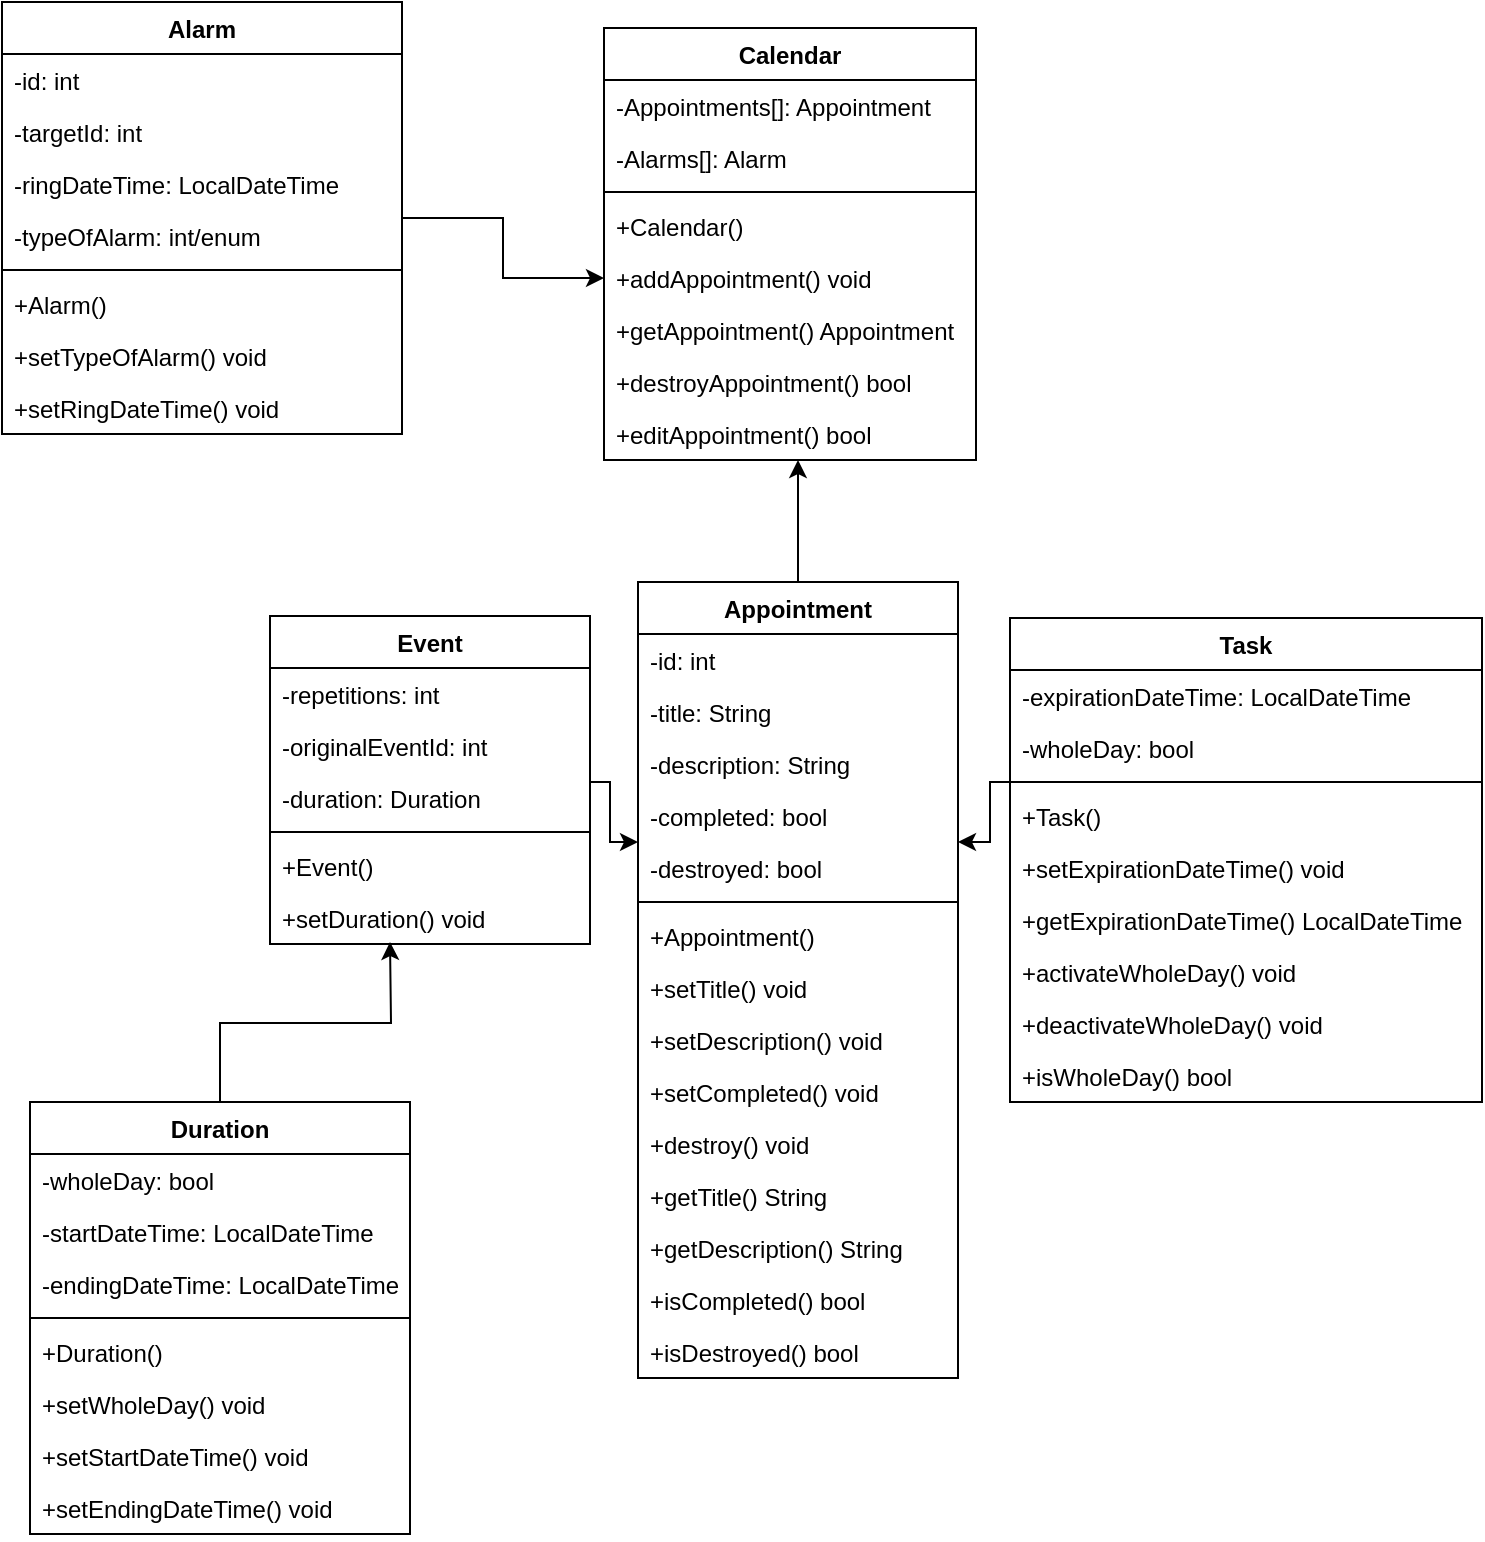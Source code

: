 <mxfile version="20.3.0" type="device"><diagram name="Página-1" id="B7GhUHJkOe92NP1iBFbK"><mxGraphModel dx="462" dy="905" grid="1" gridSize="10" guides="1" tooltips="1" connect="1" arrows="1" fold="1" page="1" pageScale="1" pageWidth="827" pageHeight="1169" math="0" shadow="0"><root><mxCell id="0"/><mxCell id="1" parent="0"/><mxCell id="6yVP0xscNu6BQEY-c9Ur-9" value="Calendar" style="swimlane;fontStyle=1;align=center;verticalAlign=top;childLayout=stackLayout;horizontal=1;startSize=26;horizontalStack=0;resizeParent=1;resizeParentMax=0;resizeLast=0;collapsible=1;marginBottom=0;" parent="1" vertex="1"><mxGeometry x="311" y="23" width="186" height="216" as="geometry"/></mxCell><mxCell id="6yVP0xscNu6BQEY-c9Ur-14" value="-Appointments[]: Appointment" style="text;strokeColor=none;fillColor=none;align=left;verticalAlign=top;spacingLeft=4;spacingRight=4;overflow=hidden;rotatable=0;points=[[0,0.5],[1,0.5]];portConstraint=eastwest;" parent="6yVP0xscNu6BQEY-c9Ur-9" vertex="1"><mxGeometry y="26" width="186" height="26" as="geometry"/></mxCell><mxCell id="pq_9ftzxwfjxtikR4yIr-13" value="-Alarms[]: Alarm" style="text;strokeColor=none;fillColor=none;align=left;verticalAlign=top;spacingLeft=4;spacingRight=4;overflow=hidden;rotatable=0;points=[[0,0.5],[1,0.5]];portConstraint=eastwest;" parent="6yVP0xscNu6BQEY-c9Ur-9" vertex="1"><mxGeometry y="52" width="186" height="26" as="geometry"/></mxCell><mxCell id="6yVP0xscNu6BQEY-c9Ur-11" value="" style="line;strokeWidth=1;fillColor=none;align=left;verticalAlign=middle;spacingTop=-1;spacingLeft=3;spacingRight=3;rotatable=0;labelPosition=right;points=[];portConstraint=eastwest;strokeColor=inherit;" parent="6yVP0xscNu6BQEY-c9Ur-9" vertex="1"><mxGeometry y="78" width="186" height="8" as="geometry"/></mxCell><mxCell id="6yVP0xscNu6BQEY-c9Ur-13" value="+Calendar()" style="text;strokeColor=none;fillColor=none;align=left;verticalAlign=top;spacingLeft=4;spacingRight=4;overflow=hidden;rotatable=0;points=[[0,0.5],[1,0.5]];portConstraint=eastwest;" parent="6yVP0xscNu6BQEY-c9Ur-9" vertex="1"><mxGeometry y="86" width="186" height="26" as="geometry"/></mxCell><mxCell id="6yVP0xscNu6BQEY-c9Ur-15" value="+addAppointment() void" style="text;strokeColor=none;fillColor=none;align=left;verticalAlign=top;spacingLeft=4;spacingRight=4;overflow=hidden;rotatable=0;points=[[0,0.5],[1,0.5]];portConstraint=eastwest;" parent="6yVP0xscNu6BQEY-c9Ur-9" vertex="1"><mxGeometry y="112" width="186" height="26" as="geometry"/></mxCell><mxCell id="6yVP0xscNu6BQEY-c9Ur-145" value="+getAppointment() Appointment" style="text;strokeColor=none;fillColor=none;align=left;verticalAlign=top;spacingLeft=4;spacingRight=4;overflow=hidden;rotatable=0;points=[[0,0.5],[1,0.5]];portConstraint=eastwest;" parent="6yVP0xscNu6BQEY-c9Ur-9" vertex="1"><mxGeometry y="138" width="186" height="26" as="geometry"/></mxCell><mxCell id="6yVP0xscNu6BQEY-c9Ur-19" value="+destroyAppointment() bool" style="text;strokeColor=none;fillColor=none;align=left;verticalAlign=top;spacingLeft=4;spacingRight=4;overflow=hidden;rotatable=0;points=[[0,0.5],[1,0.5]];portConstraint=eastwest;" parent="6yVP0xscNu6BQEY-c9Ur-9" vertex="1"><mxGeometry y="164" width="186" height="26" as="geometry"/></mxCell><mxCell id="6yVP0xscNu6BQEY-c9Ur-16" value="+editAppointment() bool" style="text;strokeColor=none;fillColor=none;align=left;verticalAlign=top;spacingLeft=4;spacingRight=4;overflow=hidden;rotatable=0;points=[[0,0.5],[1,0.5]];portConstraint=eastwest;" parent="6yVP0xscNu6BQEY-c9Ur-9" vertex="1"><mxGeometry y="190" width="186" height="26" as="geometry"/></mxCell><mxCell id="pq_9ftzxwfjxtikR4yIr-11" value="" style="edgeStyle=orthogonalEdgeStyle;rounded=0;orthogonalLoop=1;jettySize=auto;html=1;" parent="1" source="6yVP0xscNu6BQEY-c9Ur-20" target="pq_9ftzxwfjxtikR4yIr-10" edge="1"><mxGeometry relative="1" as="geometry"><Array as="points"><mxPoint x="314" y="400"/><mxPoint x="314" y="430"/></Array></mxGeometry></mxCell><mxCell id="6yVP0xscNu6BQEY-c9Ur-20" value="Event" style="swimlane;fontStyle=1;align=center;verticalAlign=top;childLayout=stackLayout;horizontal=1;startSize=26;horizontalStack=0;resizeParent=1;resizeParentMax=0;resizeLast=0;collapsible=1;marginBottom=0;" parent="1" vertex="1"><mxGeometry x="144" y="317" width="160" height="164" as="geometry"/></mxCell><mxCell id="pq_9ftzxwfjxtikR4yIr-17" value="-repetitions: int" style="text;strokeColor=none;fillColor=none;align=left;verticalAlign=top;spacingLeft=4;spacingRight=4;overflow=hidden;rotatable=0;points=[[0,0.5],[1,0.5]];portConstraint=eastwest;" parent="6yVP0xscNu6BQEY-c9Ur-20" vertex="1"><mxGeometry y="26" width="160" height="26" as="geometry"/></mxCell><mxCell id="pq_9ftzxwfjxtikR4yIr-18" value="-originalEventId: int" style="text;strokeColor=none;fillColor=none;align=left;verticalAlign=top;spacingLeft=4;spacingRight=4;overflow=hidden;rotatable=0;points=[[0,0.5],[1,0.5]];portConstraint=eastwest;" parent="6yVP0xscNu6BQEY-c9Ur-20" vertex="1"><mxGeometry y="52" width="160" height="26" as="geometry"/></mxCell><mxCell id="6yVP0xscNu6BQEY-c9Ur-57" value="-duration: Duration" style="text;strokeColor=none;fillColor=none;align=left;verticalAlign=top;spacingLeft=4;spacingRight=4;overflow=hidden;rotatable=0;points=[[0,0.5],[1,0.5]];portConstraint=eastwest;" parent="6yVP0xscNu6BQEY-c9Ur-20" vertex="1"><mxGeometry y="78" width="160" height="26" as="geometry"/></mxCell><mxCell id="6yVP0xscNu6BQEY-c9Ur-23" value="" style="line;strokeWidth=1;fillColor=none;align=left;verticalAlign=middle;spacingTop=-1;spacingLeft=3;spacingRight=3;rotatable=0;labelPosition=right;points=[];portConstraint=eastwest;strokeColor=inherit;" parent="6yVP0xscNu6BQEY-c9Ur-20" vertex="1"><mxGeometry y="104" width="160" height="8" as="geometry"/></mxCell><mxCell id="6yVP0xscNu6BQEY-c9Ur-24" value="+Event()" style="text;strokeColor=none;fillColor=none;align=left;verticalAlign=top;spacingLeft=4;spacingRight=4;overflow=hidden;rotatable=0;points=[[0,0.5],[1,0.5]];portConstraint=eastwest;" parent="6yVP0xscNu6BQEY-c9Ur-20" vertex="1"><mxGeometry y="112" width="160" height="26" as="geometry"/></mxCell><mxCell id="6yVP0xscNu6BQEY-c9Ur-27" value="+setDuration() void" style="text;strokeColor=none;fillColor=none;align=left;verticalAlign=top;spacingLeft=4;spacingRight=4;overflow=hidden;rotatable=0;points=[[0,0.5],[1,0.5]];portConstraint=eastwest;" parent="6yVP0xscNu6BQEY-c9Ur-20" vertex="1"><mxGeometry y="138" width="160" height="26" as="geometry"/></mxCell><mxCell id="pq_9ftzxwfjxtikR4yIr-12" value="" style="edgeStyle=orthogonalEdgeStyle;rounded=0;orthogonalLoop=1;jettySize=auto;html=1;" parent="1" source="6yVP0xscNu6BQEY-c9Ur-45" target="pq_9ftzxwfjxtikR4yIr-9" edge="1"><mxGeometry relative="1" as="geometry"><Array as="points"><mxPoint x="504" y="400"/><mxPoint x="504" y="430"/></Array></mxGeometry></mxCell><mxCell id="6yVP0xscNu6BQEY-c9Ur-45" value="Task" style="swimlane;fontStyle=1;align=center;verticalAlign=top;childLayout=stackLayout;horizontal=1;startSize=26;horizontalStack=0;resizeParent=1;resizeParentMax=0;resizeLast=0;collapsible=1;marginBottom=0;" parent="1" vertex="1"><mxGeometry x="514" y="318" width="236" height="242" as="geometry"/></mxCell><mxCell id="6yVP0xscNu6BQEY-c9Ur-66" value="-expirationDateTime: LocalDateTime" style="text;strokeColor=none;fillColor=none;align=left;verticalAlign=top;spacingLeft=4;spacingRight=4;overflow=hidden;rotatable=0;points=[[0,0.5],[1,0.5]];portConstraint=eastwest;" parent="6yVP0xscNu6BQEY-c9Ur-45" vertex="1"><mxGeometry y="26" width="236" height="26" as="geometry"/></mxCell><mxCell id="FYZNzK51AA9h08ZpImk9-5" value="-wholeDay: bool" style="text;strokeColor=none;fillColor=none;align=left;verticalAlign=top;spacingLeft=4;spacingRight=4;overflow=hidden;rotatable=0;points=[[0,0.5],[1,0.5]];portConstraint=eastwest;" vertex="1" parent="6yVP0xscNu6BQEY-c9Ur-45"><mxGeometry y="52" width="236" height="26" as="geometry"/></mxCell><mxCell id="6yVP0xscNu6BQEY-c9Ur-48" value="" style="line;strokeWidth=1;fillColor=none;align=left;verticalAlign=middle;spacingTop=-1;spacingLeft=3;spacingRight=3;rotatable=0;labelPosition=right;points=[];portConstraint=eastwest;strokeColor=inherit;" parent="6yVP0xscNu6BQEY-c9Ur-45" vertex="1"><mxGeometry y="78" width="236" height="8" as="geometry"/></mxCell><mxCell id="6yVP0xscNu6BQEY-c9Ur-49" value="+Task()" style="text;strokeColor=none;fillColor=none;align=left;verticalAlign=top;spacingLeft=4;spacingRight=4;overflow=hidden;rotatable=0;points=[[0,0.5],[1,0.5]];portConstraint=eastwest;" parent="6yVP0xscNu6BQEY-c9Ur-45" vertex="1"><mxGeometry y="86" width="236" height="26" as="geometry"/></mxCell><mxCell id="6yVP0xscNu6BQEY-c9Ur-126" value="+setExpirationDateTime() void" style="text;strokeColor=none;fillColor=none;align=left;verticalAlign=top;spacingLeft=4;spacingRight=4;overflow=hidden;rotatable=0;points=[[0,0.5],[1,0.5]];portConstraint=eastwest;" parent="6yVP0xscNu6BQEY-c9Ur-45" vertex="1"><mxGeometry y="112" width="236" height="26" as="geometry"/></mxCell><mxCell id="OCeLNcQzXR1N7st4v14w-1" value="+getExpirationDateTime() LocalDateTime" style="text;strokeColor=none;fillColor=none;align=left;verticalAlign=top;spacingLeft=4;spacingRight=4;overflow=hidden;rotatable=0;points=[[0,0.5],[1,0.5]];portConstraint=eastwest;" parent="6yVP0xscNu6BQEY-c9Ur-45" vertex="1"><mxGeometry y="138" width="236" height="26" as="geometry"/></mxCell><mxCell id="OCeLNcQzXR1N7st4v14w-2" value="+activateWholeDay() void" style="text;strokeColor=none;fillColor=none;align=left;verticalAlign=top;spacingLeft=4;spacingRight=4;overflow=hidden;rotatable=0;points=[[0,0.5],[1,0.5]];portConstraint=eastwest;" parent="6yVP0xscNu6BQEY-c9Ur-45" vertex="1"><mxGeometry y="164" width="236" height="26" as="geometry"/></mxCell><mxCell id="OCeLNcQzXR1N7st4v14w-3" value="+deactivateWholeDay() void" style="text;strokeColor=none;fillColor=none;align=left;verticalAlign=top;spacingLeft=4;spacingRight=4;overflow=hidden;rotatable=0;points=[[0,0.5],[1,0.5]];portConstraint=eastwest;" parent="6yVP0xscNu6BQEY-c9Ur-45" vertex="1"><mxGeometry y="190" width="236" height="26" as="geometry"/></mxCell><mxCell id="6yVP0xscNu6BQEY-c9Ur-70" value="+isWholeDay() bool" style="text;strokeColor=none;fillColor=none;align=left;verticalAlign=top;spacingLeft=4;spacingRight=4;overflow=hidden;rotatable=0;points=[[0,0.5],[1,0.5]];portConstraint=eastwest;" parent="6yVP0xscNu6BQEY-c9Ur-45" vertex="1"><mxGeometry y="216" width="236" height="26" as="geometry"/></mxCell><mxCell id="csybnIF6_wFdnDBGwbe4-1" value="" style="edgeStyle=orthogonalEdgeStyle;rounded=0;orthogonalLoop=1;jettySize=auto;html=1;" parent="1" source="6yVP0xscNu6BQEY-c9Ur-73" target="6yVP0xscNu6BQEY-c9Ur-16" edge="1"><mxGeometry relative="1" as="geometry"><Array as="points"><mxPoint x="408" y="260"/><mxPoint x="408" y="260"/></Array></mxGeometry></mxCell><mxCell id="6yVP0xscNu6BQEY-c9Ur-73" value="Appointment" style="swimlane;fontStyle=1;align=center;verticalAlign=top;childLayout=stackLayout;horizontal=1;startSize=26;horizontalStack=0;resizeParent=1;resizeParentMax=0;resizeLast=0;collapsible=1;marginBottom=0;" parent="1" vertex="1"><mxGeometry x="328" y="300" width="160" height="398" as="geometry"/></mxCell><mxCell id="6yVP0xscNu6BQEY-c9Ur-74" value="-id: int" style="text;strokeColor=none;fillColor=none;align=left;verticalAlign=top;spacingLeft=4;spacingRight=4;overflow=hidden;rotatable=0;points=[[0,0.5],[1,0.5]];portConstraint=eastwest;" parent="6yVP0xscNu6BQEY-c9Ur-73" vertex="1"><mxGeometry y="26" width="160" height="26" as="geometry"/></mxCell><mxCell id="6yVP0xscNu6BQEY-c9Ur-75" value="-title: String" style="text;strokeColor=none;fillColor=none;align=left;verticalAlign=top;spacingLeft=4;spacingRight=4;overflow=hidden;rotatable=0;points=[[0,0.5],[1,0.5]];portConstraint=eastwest;" parent="6yVP0xscNu6BQEY-c9Ur-73" vertex="1"><mxGeometry y="52" width="160" height="26" as="geometry"/></mxCell><mxCell id="6yVP0xscNu6BQEY-c9Ur-76" value="-description: String" style="text;strokeColor=none;fillColor=none;align=left;verticalAlign=top;spacingLeft=4;spacingRight=4;overflow=hidden;rotatable=0;points=[[0,0.5],[1,0.5]];portConstraint=eastwest;" parent="6yVP0xscNu6BQEY-c9Ur-73" vertex="1"><mxGeometry y="78" width="160" height="26" as="geometry"/></mxCell><mxCell id="pq_9ftzxwfjxtikR4yIr-10" value="-completed: bool" style="text;strokeColor=none;fillColor=none;align=left;verticalAlign=top;spacingLeft=4;spacingRight=4;overflow=hidden;rotatable=0;points=[[0,0.5],[1,0.5]];portConstraint=eastwest;" parent="6yVP0xscNu6BQEY-c9Ur-73" vertex="1"><mxGeometry y="104" width="160" height="26" as="geometry"/></mxCell><mxCell id="pq_9ftzxwfjxtikR4yIr-9" value="-destroyed: bool" style="text;strokeColor=none;fillColor=none;align=left;verticalAlign=top;spacingLeft=4;spacingRight=4;overflow=hidden;rotatable=0;points=[[0,0.5],[1,0.5]];portConstraint=eastwest;" parent="6yVP0xscNu6BQEY-c9Ur-73" vertex="1"><mxGeometry y="130" width="160" height="26" as="geometry"/></mxCell><mxCell id="6yVP0xscNu6BQEY-c9Ur-79" value="" style="line;strokeWidth=1;fillColor=none;align=left;verticalAlign=middle;spacingTop=-1;spacingLeft=3;spacingRight=3;rotatable=0;labelPosition=right;points=[];portConstraint=eastwest;strokeColor=inherit;" parent="6yVP0xscNu6BQEY-c9Ur-73" vertex="1"><mxGeometry y="156" width="160" height="8" as="geometry"/></mxCell><mxCell id="6yVP0xscNu6BQEY-c9Ur-80" value="+Appointment()" style="text;strokeColor=none;fillColor=none;align=left;verticalAlign=top;spacingLeft=4;spacingRight=4;overflow=hidden;rotatable=0;points=[[0,0.5],[1,0.5]];portConstraint=eastwest;" parent="6yVP0xscNu6BQEY-c9Ur-73" vertex="1"><mxGeometry y="164" width="160" height="26" as="geometry"/></mxCell><mxCell id="6yVP0xscNu6BQEY-c9Ur-81" value="+setTitle() void" style="text;strokeColor=none;fillColor=none;align=left;verticalAlign=top;spacingLeft=4;spacingRight=4;overflow=hidden;rotatable=0;points=[[0,0.5],[1,0.5]];portConstraint=eastwest;" parent="6yVP0xscNu6BQEY-c9Ur-73" vertex="1"><mxGeometry y="190" width="160" height="26" as="geometry"/></mxCell><mxCell id="6yVP0xscNu6BQEY-c9Ur-82" value="+setDescription() void" style="text;strokeColor=none;fillColor=none;align=left;verticalAlign=top;spacingLeft=4;spacingRight=4;overflow=hidden;rotatable=0;points=[[0,0.5],[1,0.5]];portConstraint=eastwest;" parent="6yVP0xscNu6BQEY-c9Ur-73" vertex="1"><mxGeometry y="216" width="160" height="26" as="geometry"/></mxCell><mxCell id="pq_9ftzxwfjxtikR4yIr-15" value="+setCompleted() void" style="text;strokeColor=none;fillColor=none;align=left;verticalAlign=top;spacingLeft=4;spacingRight=4;overflow=hidden;rotatable=0;points=[[0,0.5],[1,0.5]];portConstraint=eastwest;" parent="6yVP0xscNu6BQEY-c9Ur-73" vertex="1"><mxGeometry y="242" width="160" height="26" as="geometry"/></mxCell><mxCell id="pq_9ftzxwfjxtikR4yIr-16" value="+destroy() void" style="text;strokeColor=none;fillColor=none;align=left;verticalAlign=top;spacingLeft=4;spacingRight=4;overflow=hidden;rotatable=0;points=[[0,0.5],[1,0.5]];portConstraint=eastwest;" parent="6yVP0xscNu6BQEY-c9Ur-73" vertex="1"><mxGeometry y="268" width="160" height="26" as="geometry"/></mxCell><mxCell id="FYZNzK51AA9h08ZpImk9-1" value="+getTitle() String" style="text;strokeColor=none;fillColor=none;align=left;verticalAlign=top;spacingLeft=4;spacingRight=4;overflow=hidden;rotatable=0;points=[[0,0.5],[1,0.5]];portConstraint=eastwest;" vertex="1" parent="6yVP0xscNu6BQEY-c9Ur-73"><mxGeometry y="294" width="160" height="26" as="geometry"/></mxCell><mxCell id="FYZNzK51AA9h08ZpImk9-2" value="+getDescription() String" style="text;strokeColor=none;fillColor=none;align=left;verticalAlign=top;spacingLeft=4;spacingRight=4;overflow=hidden;rotatable=0;points=[[0,0.5],[1,0.5]];portConstraint=eastwest;" vertex="1" parent="6yVP0xscNu6BQEY-c9Ur-73"><mxGeometry y="320" width="160" height="26" as="geometry"/></mxCell><mxCell id="FYZNzK51AA9h08ZpImk9-3" value="+isCompleted() bool" style="text;strokeColor=none;fillColor=none;align=left;verticalAlign=top;spacingLeft=4;spacingRight=4;overflow=hidden;rotatable=0;points=[[0,0.5],[1,0.5]];portConstraint=eastwest;" vertex="1" parent="6yVP0xscNu6BQEY-c9Ur-73"><mxGeometry y="346" width="160" height="26" as="geometry"/></mxCell><mxCell id="FYZNzK51AA9h08ZpImk9-4" value="+isDestroyed() bool" style="text;strokeColor=none;fillColor=none;align=left;verticalAlign=top;spacingLeft=4;spacingRight=4;overflow=hidden;rotatable=0;points=[[0,0.5],[1,0.5]];portConstraint=eastwest;" vertex="1" parent="6yVP0xscNu6BQEY-c9Ur-73"><mxGeometry y="372" width="160" height="26" as="geometry"/></mxCell><mxCell id="6yVP0xscNu6BQEY-c9Ur-148" value="" style="edgeStyle=orthogonalEdgeStyle;rounded=0;orthogonalLoop=1;jettySize=auto;html=1;" parent="1" source="6yVP0xscNu6BQEY-c9Ur-102" edge="1"><mxGeometry relative="1" as="geometry"><mxPoint x="204" y="480" as="targetPoint"/></mxGeometry></mxCell><mxCell id="6yVP0xscNu6BQEY-c9Ur-102" value="Duration" style="swimlane;fontStyle=1;align=center;verticalAlign=top;childLayout=stackLayout;horizontal=1;startSize=26;horizontalStack=0;resizeParent=1;resizeParentMax=0;resizeLast=0;collapsible=1;marginBottom=0;" parent="1" vertex="1"><mxGeometry x="24" y="560" width="190" height="216" as="geometry"/></mxCell><mxCell id="6yVP0xscNu6BQEY-c9Ur-114" value="-wholeDay: bool" style="text;strokeColor=none;fillColor=none;align=left;verticalAlign=top;spacingLeft=4;spacingRight=4;overflow=hidden;rotatable=0;points=[[0,0.5],[1,0.5]];portConstraint=eastwest;" parent="6yVP0xscNu6BQEY-c9Ur-102" vertex="1"><mxGeometry y="26" width="190" height="26" as="geometry"/></mxCell><mxCell id="6yVP0xscNu6BQEY-c9Ur-99" value="-startDateTime: LocalDateTime" style="text;strokeColor=none;fillColor=none;align=left;verticalAlign=top;spacingLeft=4;spacingRight=4;overflow=hidden;rotatable=0;points=[[0,0.5],[1,0.5]];portConstraint=eastwest;" parent="6yVP0xscNu6BQEY-c9Ur-102" vertex="1"><mxGeometry y="52" width="190" height="26" as="geometry"/></mxCell><mxCell id="6yVP0xscNu6BQEY-c9Ur-100" value="-endingDateTime: LocalDateTime" style="text;strokeColor=none;fillColor=none;align=left;verticalAlign=top;spacingLeft=4;spacingRight=4;overflow=hidden;rotatable=0;points=[[0,0.5],[1,0.5]];portConstraint=eastwest;" parent="6yVP0xscNu6BQEY-c9Ur-102" vertex="1"><mxGeometry y="78" width="190" height="26" as="geometry"/></mxCell><mxCell id="6yVP0xscNu6BQEY-c9Ur-108" value="" style="line;strokeWidth=1;fillColor=none;align=left;verticalAlign=middle;spacingTop=-1;spacingLeft=3;spacingRight=3;rotatable=0;labelPosition=right;points=[];portConstraint=eastwest;strokeColor=inherit;" parent="6yVP0xscNu6BQEY-c9Ur-102" vertex="1"><mxGeometry y="104" width="190" height="8" as="geometry"/></mxCell><mxCell id="6yVP0xscNu6BQEY-c9Ur-109" value="+Duration()" style="text;strokeColor=none;fillColor=none;align=left;verticalAlign=top;spacingLeft=4;spacingRight=4;overflow=hidden;rotatable=0;points=[[0,0.5],[1,0.5]];portConstraint=eastwest;" parent="6yVP0xscNu6BQEY-c9Ur-102" vertex="1"><mxGeometry y="112" width="190" height="26" as="geometry"/></mxCell><mxCell id="6yVP0xscNu6BQEY-c9Ur-115" value="+setWholeDay() void" style="text;strokeColor=none;fillColor=none;align=left;verticalAlign=top;spacingLeft=4;spacingRight=4;overflow=hidden;rotatable=0;points=[[0,0.5],[1,0.5]];portConstraint=eastwest;" parent="6yVP0xscNu6BQEY-c9Ur-102" vertex="1"><mxGeometry y="138" width="190" height="26" as="geometry"/></mxCell><mxCell id="6yVP0xscNu6BQEY-c9Ur-110" value="+setStartDateTime() void" style="text;strokeColor=none;fillColor=none;align=left;verticalAlign=top;spacingLeft=4;spacingRight=4;overflow=hidden;rotatable=0;points=[[0,0.5],[1,0.5]];portConstraint=eastwest;" parent="6yVP0xscNu6BQEY-c9Ur-102" vertex="1"><mxGeometry y="164" width="190" height="26" as="geometry"/></mxCell><mxCell id="6yVP0xscNu6BQEY-c9Ur-111" value="+setEndingDateTime() void" style="text;strokeColor=none;fillColor=none;align=left;verticalAlign=top;spacingLeft=4;spacingRight=4;overflow=hidden;rotatable=0;points=[[0,0.5],[1,0.5]];portConstraint=eastwest;" parent="6yVP0xscNu6BQEY-c9Ur-102" vertex="1"><mxGeometry y="190" width="190" height="26" as="geometry"/></mxCell><mxCell id="pq_9ftzxwfjxtikR4yIr-19" value="" style="edgeStyle=orthogonalEdgeStyle;rounded=0;orthogonalLoop=1;jettySize=auto;html=1;" parent="1" source="MpDh-TRCK5XOlLjy6D3E-1" target="6yVP0xscNu6BQEY-c9Ur-15" edge="1"><mxGeometry relative="1" as="geometry"/></mxCell><mxCell id="MpDh-TRCK5XOlLjy6D3E-1" value="Alarm" style="swimlane;fontStyle=1;align=center;verticalAlign=top;childLayout=stackLayout;horizontal=1;startSize=26;horizontalStack=0;resizeParent=1;resizeParentMax=0;resizeLast=0;collapsible=1;marginBottom=0;" parent="1" vertex="1"><mxGeometry x="10" y="10" width="200" height="216" as="geometry"/></mxCell><mxCell id="MpDh-TRCK5XOlLjy6D3E-2" value="-id: int&#10;" style="text;strokeColor=none;fillColor=none;align=left;verticalAlign=top;spacingLeft=4;spacingRight=4;overflow=hidden;rotatable=0;points=[[0,0.5],[1,0.5]];portConstraint=eastwest;" parent="MpDh-TRCK5XOlLjy6D3E-1" vertex="1"><mxGeometry y="26" width="200" height="26" as="geometry"/></mxCell><mxCell id="MpDh-TRCK5XOlLjy6D3E-9" value="-targetId: int" style="text;strokeColor=none;fillColor=none;align=left;verticalAlign=top;spacingLeft=4;spacingRight=4;overflow=hidden;rotatable=0;points=[[0,0.5],[1,0.5]];portConstraint=eastwest;" parent="MpDh-TRCK5XOlLjy6D3E-1" vertex="1"><mxGeometry y="52" width="200" height="26" as="geometry"/></mxCell><mxCell id="MpDh-TRCK5XOlLjy6D3E-11" value="-ringDateTime: LocalDateTime" style="text;strokeColor=none;fillColor=none;align=left;verticalAlign=top;spacingLeft=4;spacingRight=4;overflow=hidden;rotatable=0;points=[[0,0.5],[1,0.5]];portConstraint=eastwest;" parent="MpDh-TRCK5XOlLjy6D3E-1" vertex="1"><mxGeometry y="78" width="200" height="26" as="geometry"/></mxCell><mxCell id="MpDh-TRCK5XOlLjy6D3E-12" value="-typeOfAlarm: int/enum" style="text;strokeColor=none;fillColor=none;align=left;verticalAlign=top;spacingLeft=4;spacingRight=4;overflow=hidden;rotatable=0;points=[[0,0.5],[1,0.5]];portConstraint=eastwest;" parent="MpDh-TRCK5XOlLjy6D3E-1" vertex="1"><mxGeometry y="104" width="200" height="26" as="geometry"/></mxCell><mxCell id="MpDh-TRCK5XOlLjy6D3E-3" value="" style="line;strokeWidth=1;fillColor=none;align=left;verticalAlign=middle;spacingTop=-1;spacingLeft=3;spacingRight=3;rotatable=0;labelPosition=right;points=[];portConstraint=eastwest;strokeColor=inherit;" parent="MpDh-TRCK5XOlLjy6D3E-1" vertex="1"><mxGeometry y="130" width="200" height="8" as="geometry"/></mxCell><mxCell id="MpDh-TRCK5XOlLjy6D3E-4" value="+Alarm()" style="text;strokeColor=none;fillColor=none;align=left;verticalAlign=top;spacingLeft=4;spacingRight=4;overflow=hidden;rotatable=0;points=[[0,0.5],[1,0.5]];portConstraint=eastwest;" parent="MpDh-TRCK5XOlLjy6D3E-1" vertex="1"><mxGeometry y="138" width="200" height="26" as="geometry"/></mxCell><mxCell id="MpDh-TRCK5XOlLjy6D3E-5" value="+setTypeOfAlarm() void" style="text;strokeColor=none;fillColor=none;align=left;verticalAlign=top;spacingLeft=4;spacingRight=4;overflow=hidden;rotatable=0;points=[[0,0.5],[1,0.5]];portConstraint=eastwest;" parent="MpDh-TRCK5XOlLjy6D3E-1" vertex="1"><mxGeometry y="164" width="200" height="26" as="geometry"/></mxCell><mxCell id="MpDh-TRCK5XOlLjy6D3E-6" value="+setRingDateTime() void" style="text;strokeColor=none;fillColor=none;align=left;verticalAlign=top;spacingLeft=4;spacingRight=4;overflow=hidden;rotatable=0;points=[[0,0.5],[1,0.5]];portConstraint=eastwest;" parent="MpDh-TRCK5XOlLjy6D3E-1" vertex="1"><mxGeometry y="190" width="200" height="26" as="geometry"/></mxCell></root></mxGraphModel></diagram></mxfile>